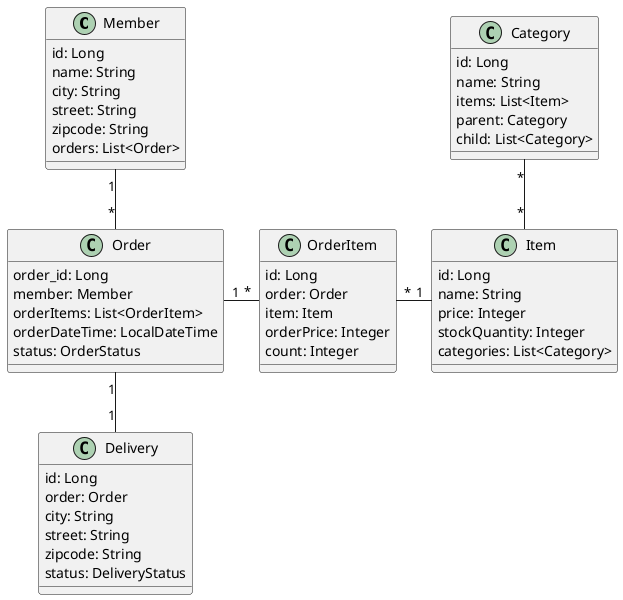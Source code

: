 @startuml

class Member {
  id: Long
  name: String
  city: String
  street: String
  zipcode: String
  orders: List<Order>
}

class Order {
  order_id: Long
  member: Member
  orderItems: List<OrderItem>
  orderDateTime: LocalDateTime
  status: OrderStatus
}

class OrderItem {
  id: Long
  order: Order
  item: Item
  orderPrice: Integer
  count: Integer
}

class Item {
  id: Long
  name: String
  price: Integer
  stockQuantity: Integer
  categories: List<Category>
}

class Delivery {
  id: Long
  order: Order
  city: String
  street: String
  zipcode: String
  status: DeliveryStatus
}

class Category {
  id: Long
  name: String
  items: List<Item>
  parent: Category
  child: List<Category>
}

Member "1" -d- "*" Order
Order "1" -r- "*" OrderItem
OrderItem "*" -r- "1" Item
Order "1" -d- "1" Delivery
Category "*" -d- "*" Item

@enduml